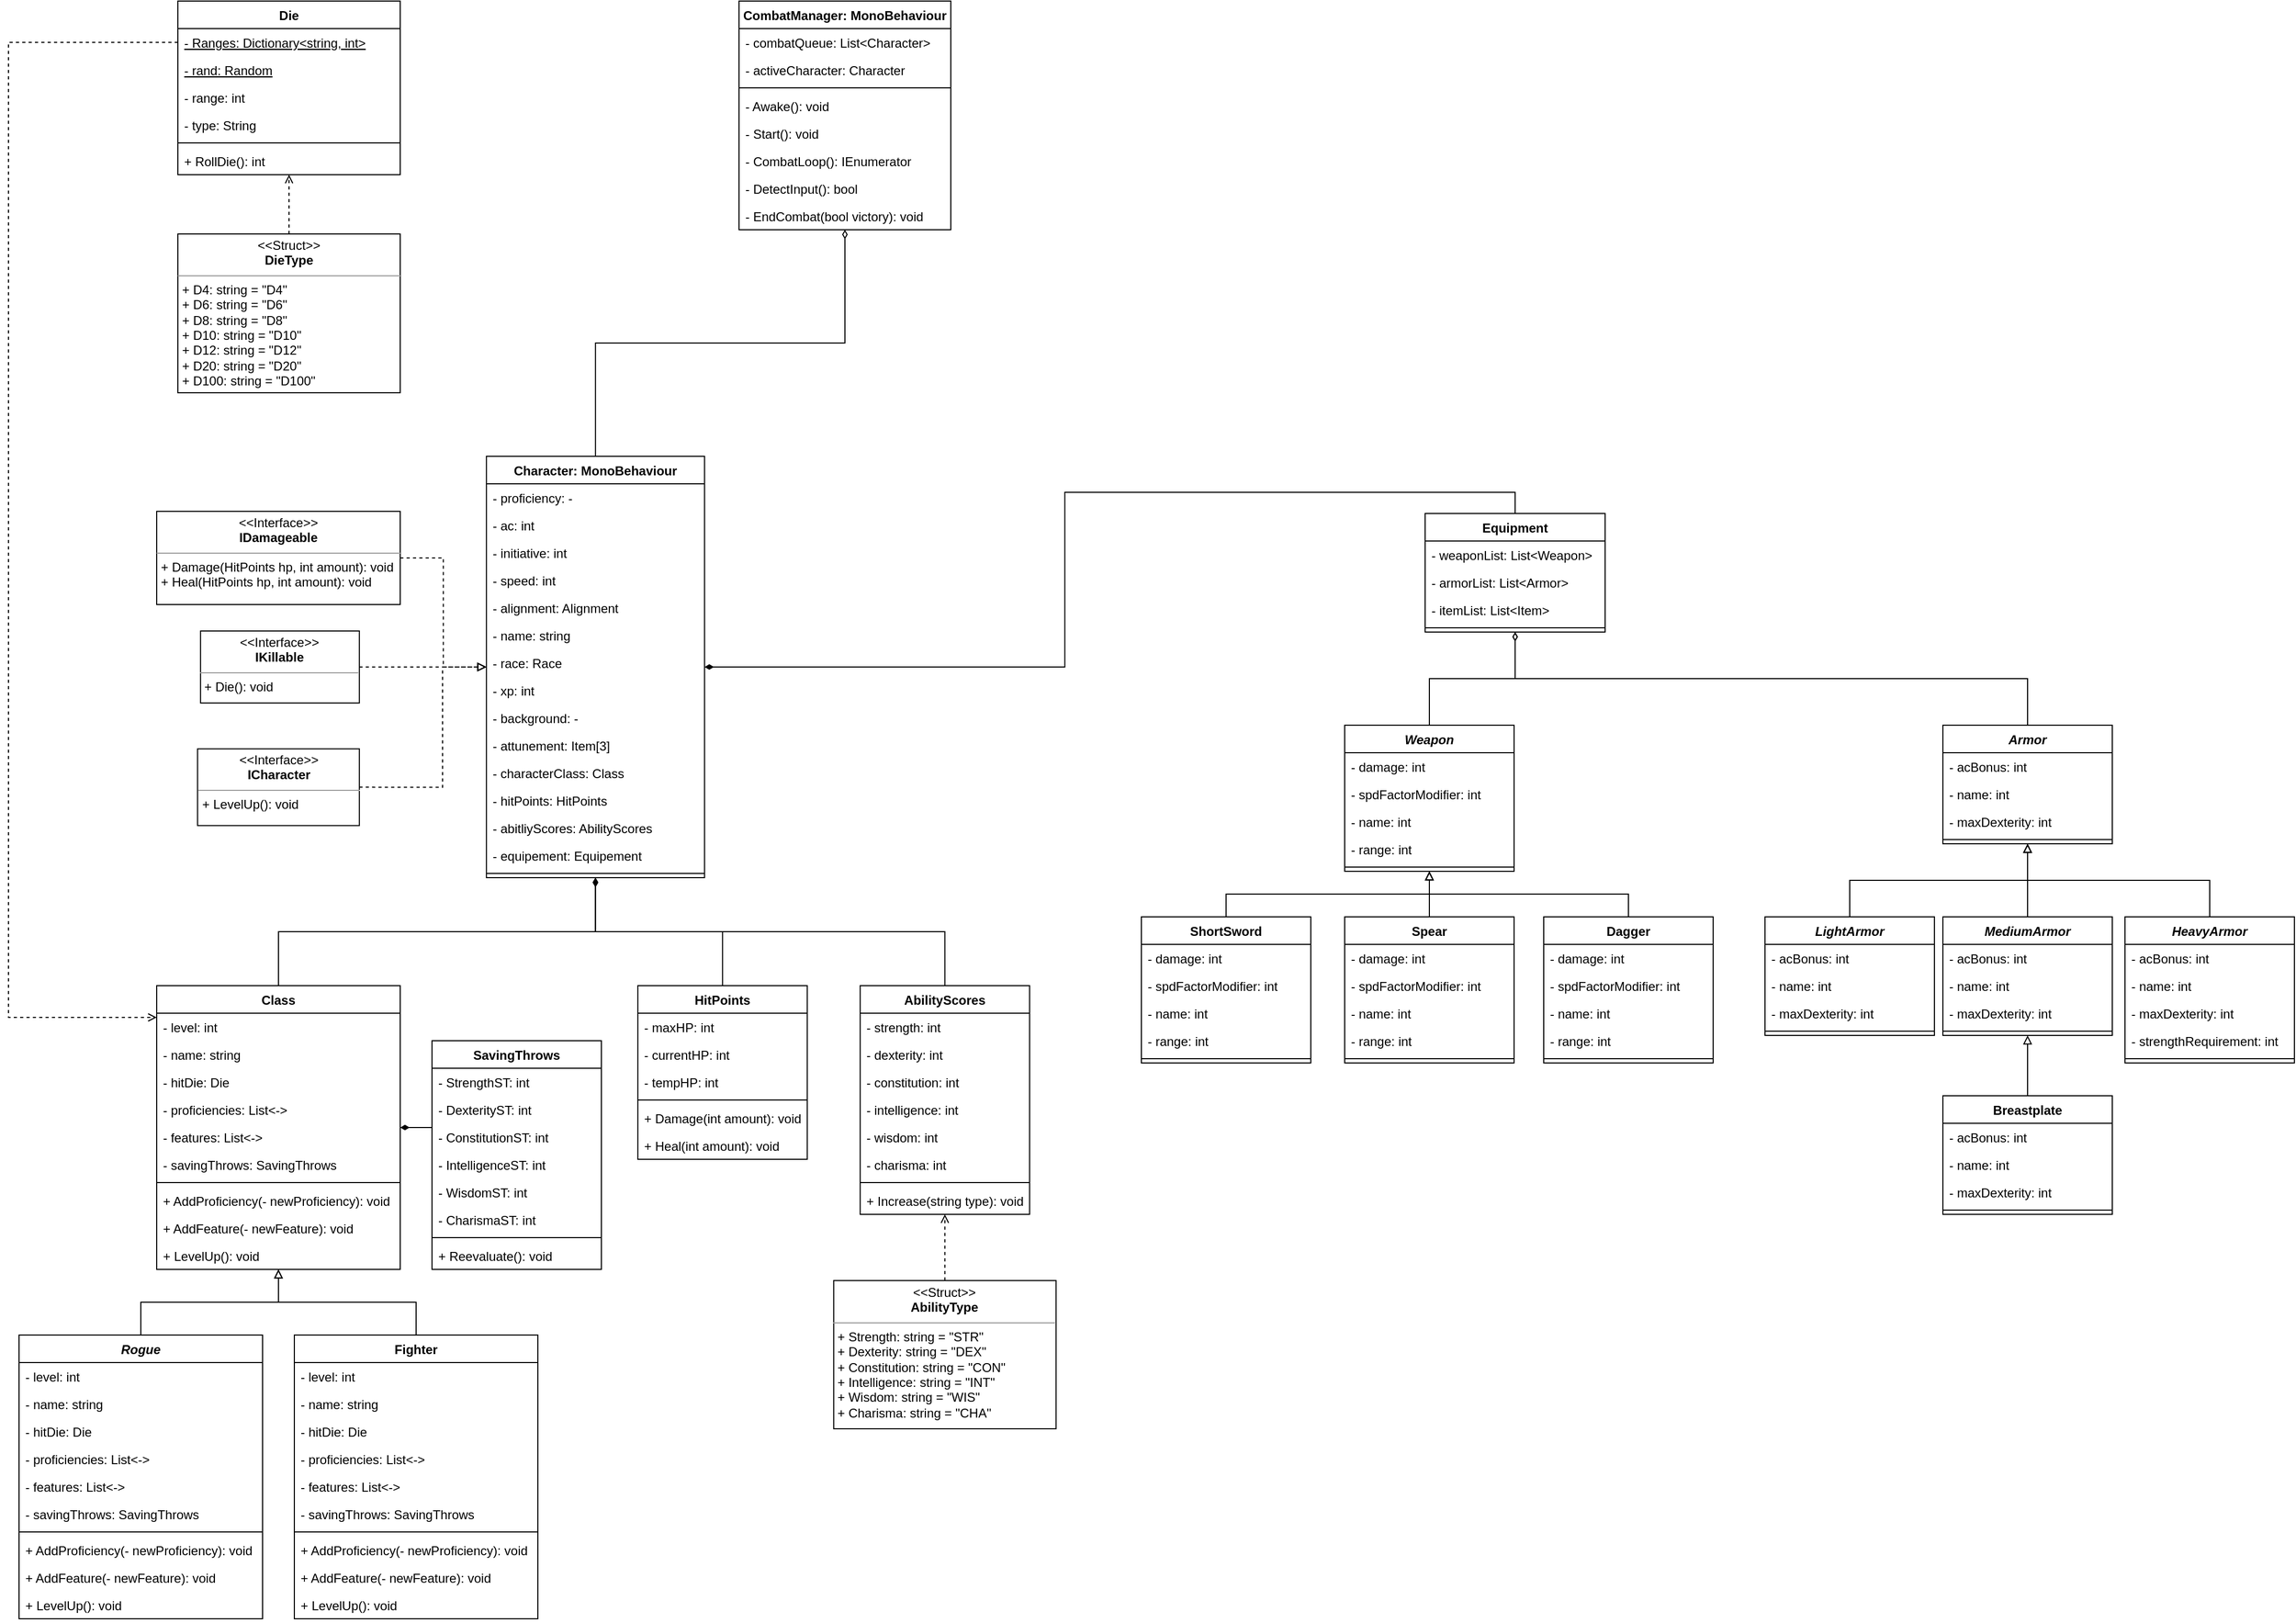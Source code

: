 <mxfile version="12.6.7" type="device"><diagram id="A7P0C1sYaMDQYe4hS7M9" name="Page-1"><mxGraphModel dx="3555" dy="1905" grid="1" gridSize="10" guides="1" tooltips="1" connect="1" arrows="1" fold="1" page="1" pageScale="1" pageWidth="850" pageHeight="1100" math="0" shadow="0"><root><mxCell id="0"/><mxCell id="1" parent="0"/><mxCell id="OT2a2db3EdBTl0qTbr3e-89" style="edgeStyle=orthogonalEdgeStyle;rounded=0;orthogonalLoop=1;jettySize=auto;html=1;exitX=0.5;exitY=0;exitDx=0;exitDy=0;endArrow=diamondThin;endFill=0;" edge="1" parent="1" source="NOctiQ_fEk0RJIgm7O7C-9" target="NOctiQ_fEk0RJIgm7O7C-221"><mxGeometry relative="1" as="geometry"/></mxCell><mxCell id="NOctiQ_fEk0RJIgm7O7C-9" value="Character: MonoBehaviour" style="swimlane;fontStyle=1;align=center;verticalAlign=top;childLayout=stackLayout;horizontal=1;startSize=26;horizontalStack=0;resizeParent=1;resizeParentMax=0;resizeLast=0;collapsible=1;marginBottom=0;" parent="1" vertex="1"><mxGeometry x="541.41" y="830" width="206" height="398" as="geometry"/></mxCell><mxCell id="NOctiQ_fEk0RJIgm7O7C-21" value="- proficiency: -" style="text;strokeColor=none;fillColor=none;align=left;verticalAlign=top;spacingLeft=4;spacingRight=4;overflow=hidden;rotatable=0;points=[[0,0.5],[1,0.5]];portConstraint=eastwest;fontStyle=0" parent="NOctiQ_fEk0RJIgm7O7C-9" vertex="1"><mxGeometry y="26" width="206" height="26" as="geometry"/></mxCell><mxCell id="NOctiQ_fEk0RJIgm7O7C-22" value="- ac: int" style="text;strokeColor=none;fillColor=none;align=left;verticalAlign=top;spacingLeft=4;spacingRight=4;overflow=hidden;rotatable=0;points=[[0,0.5],[1,0.5]];portConstraint=eastwest;fontStyle=0" parent="NOctiQ_fEk0RJIgm7O7C-9" vertex="1"><mxGeometry y="52" width="206" height="26" as="geometry"/></mxCell><mxCell id="NOctiQ_fEk0RJIgm7O7C-23" value="- initiative: int" style="text;strokeColor=none;fillColor=none;align=left;verticalAlign=top;spacingLeft=4;spacingRight=4;overflow=hidden;rotatable=0;points=[[0,0.5],[1,0.5]];portConstraint=eastwest;fontStyle=0" parent="NOctiQ_fEk0RJIgm7O7C-9" vertex="1"><mxGeometry y="78" width="206" height="26" as="geometry"/></mxCell><mxCell id="NOctiQ_fEk0RJIgm7O7C-24" value="- speed: int" style="text;strokeColor=none;fillColor=none;align=left;verticalAlign=top;spacingLeft=4;spacingRight=4;overflow=hidden;rotatable=0;points=[[0,0.5],[1,0.5]];portConstraint=eastwest;fontStyle=0" parent="NOctiQ_fEk0RJIgm7O7C-9" vertex="1"><mxGeometry y="104" width="206" height="26" as="geometry"/></mxCell><mxCell id="NOctiQ_fEk0RJIgm7O7C-26" value="- alignment: Alignment" style="text;strokeColor=none;fillColor=none;align=left;verticalAlign=top;spacingLeft=4;spacingRight=4;overflow=hidden;rotatable=0;points=[[0,0.5],[1,0.5]];portConstraint=eastwest;fontStyle=0" parent="NOctiQ_fEk0RJIgm7O7C-9" vertex="1"><mxGeometry y="130" width="206" height="26" as="geometry"/></mxCell><mxCell id="NOctiQ_fEk0RJIgm7O7C-27" value="- name: string" style="text;strokeColor=none;fillColor=none;align=left;verticalAlign=top;spacingLeft=4;spacingRight=4;overflow=hidden;rotatable=0;points=[[0,0.5],[1,0.5]];portConstraint=eastwest;fontStyle=0" parent="NOctiQ_fEk0RJIgm7O7C-9" vertex="1"><mxGeometry y="156" width="206" height="26" as="geometry"/></mxCell><mxCell id="NOctiQ_fEk0RJIgm7O7C-28" value="- race: Race" style="text;strokeColor=none;fillColor=none;align=left;verticalAlign=top;spacingLeft=4;spacingRight=4;overflow=hidden;rotatable=0;points=[[0,0.5],[1,0.5]];portConstraint=eastwest;fontStyle=0" parent="NOctiQ_fEk0RJIgm7O7C-9" vertex="1"><mxGeometry y="182" width="206" height="26" as="geometry"/></mxCell><mxCell id="NOctiQ_fEk0RJIgm7O7C-29" value="- xp: int" style="text;strokeColor=none;fillColor=none;align=left;verticalAlign=top;spacingLeft=4;spacingRight=4;overflow=hidden;rotatable=0;points=[[0,0.5],[1,0.5]];portConstraint=eastwest;fontStyle=0" parent="NOctiQ_fEk0RJIgm7O7C-9" vertex="1"><mxGeometry y="208" width="206" height="26" as="geometry"/></mxCell><mxCell id="NOctiQ_fEk0RJIgm7O7C-30" value="- background: -" style="text;strokeColor=none;fillColor=none;align=left;verticalAlign=top;spacingLeft=4;spacingRight=4;overflow=hidden;rotatable=0;points=[[0,0.5],[1,0.5]];portConstraint=eastwest;fontStyle=0" parent="NOctiQ_fEk0RJIgm7O7C-9" vertex="1"><mxGeometry y="234" width="206" height="26" as="geometry"/></mxCell><mxCell id="NOctiQ_fEk0RJIgm7O7C-220" value="- attunement: Item[3]" style="text;strokeColor=none;fillColor=none;align=left;verticalAlign=top;spacingLeft=4;spacingRight=4;overflow=hidden;rotatable=0;points=[[0,0.5],[1,0.5]];portConstraint=eastwest;fontStyle=0" parent="NOctiQ_fEk0RJIgm7O7C-9" vertex="1"><mxGeometry y="260" width="206" height="26" as="geometry"/></mxCell><mxCell id="NOctiQ_fEk0RJIgm7O7C-117" value="- characterClass: Class" style="text;strokeColor=none;fillColor=none;align=left;verticalAlign=top;spacingLeft=4;spacingRight=4;overflow=hidden;rotatable=0;points=[[0,0.5],[1,0.5]];portConstraint=eastwest;fontStyle=0" parent="NOctiQ_fEk0RJIgm7O7C-9" vertex="1"><mxGeometry y="286" width="206" height="26" as="geometry"/></mxCell><mxCell id="NOctiQ_fEk0RJIgm7O7C-118" value="- hitPoints: HitPoints" style="text;strokeColor=none;fillColor=none;align=left;verticalAlign=top;spacingLeft=4;spacingRight=4;overflow=hidden;rotatable=0;points=[[0,0.5],[1,0.5]];portConstraint=eastwest;fontStyle=0" parent="NOctiQ_fEk0RJIgm7O7C-9" vertex="1"><mxGeometry y="312" width="206" height="26" as="geometry"/></mxCell><mxCell id="NOctiQ_fEk0RJIgm7O7C-119" value="- abitliyScores: AbilityScores" style="text;strokeColor=none;fillColor=none;align=left;verticalAlign=top;spacingLeft=4;spacingRight=4;overflow=hidden;rotatable=0;points=[[0,0.5],[1,0.5]];portConstraint=eastwest;fontStyle=0" parent="NOctiQ_fEk0RJIgm7O7C-9" vertex="1"><mxGeometry y="338" width="206" height="26" as="geometry"/></mxCell><mxCell id="NOctiQ_fEk0RJIgm7O7C-162" value="- equipement: Equipement" style="text;strokeColor=none;fillColor=none;align=left;verticalAlign=top;spacingLeft=4;spacingRight=4;overflow=hidden;rotatable=0;points=[[0,0.5],[1,0.5]];portConstraint=eastwest;fontStyle=0" parent="NOctiQ_fEk0RJIgm7O7C-9" vertex="1"><mxGeometry y="364" width="206" height="26" as="geometry"/></mxCell><mxCell id="NOctiQ_fEk0RJIgm7O7C-11" value="" style="line;strokeWidth=1;fillColor=none;align=left;verticalAlign=middle;spacingTop=-1;spacingLeft=3;spacingRight=3;rotatable=0;labelPosition=right;points=[];portConstraint=eastwest;fontStyle=0" parent="NOctiQ_fEk0RJIgm7O7C-9" vertex="1"><mxGeometry y="390" width="206" height="8" as="geometry"/></mxCell><mxCell id="OT2a2db3EdBTl0qTbr3e-70" style="edgeStyle=orthogonalEdgeStyle;rounded=0;orthogonalLoop=1;jettySize=auto;html=1;exitX=0.5;exitY=0;exitDx=0;exitDy=0;endArrow=diamondThin;endFill=1;" edge="1" parent="1" source="NOctiQ_fEk0RJIgm7O7C-36" target="NOctiQ_fEk0RJIgm7O7C-9"><mxGeometry relative="1" as="geometry"/></mxCell><mxCell id="NOctiQ_fEk0RJIgm7O7C-36" value="AbilityScores" style="swimlane;fontStyle=1;align=center;verticalAlign=top;childLayout=stackLayout;horizontal=1;startSize=26;horizontalStack=0;resizeParent=1;resizeParentMax=0;resizeLast=0;collapsible=1;marginBottom=0;" parent="1" vertex="1"><mxGeometry x="894.41" y="1330" width="160" height="216" as="geometry"/></mxCell><mxCell id="NOctiQ_fEk0RJIgm7O7C-39" value="- strength: int" style="text;strokeColor=none;fillColor=none;align=left;verticalAlign=top;spacingLeft=4;spacingRight=4;overflow=hidden;rotatable=0;points=[[0,0.5],[1,0.5]];portConstraint=eastwest;fontStyle=0" parent="NOctiQ_fEk0RJIgm7O7C-36" vertex="1"><mxGeometry y="26" width="160" height="26" as="geometry"/></mxCell><mxCell id="NOctiQ_fEk0RJIgm7O7C-40" value="- dexterity: int" style="text;strokeColor=none;fillColor=none;align=left;verticalAlign=top;spacingLeft=4;spacingRight=4;overflow=hidden;rotatable=0;points=[[0,0.5],[1,0.5]];portConstraint=eastwest;fontStyle=0" parent="NOctiQ_fEk0RJIgm7O7C-36" vertex="1"><mxGeometry y="52" width="160" height="26" as="geometry"/></mxCell><mxCell id="NOctiQ_fEk0RJIgm7O7C-41" value="- constitution: int" style="text;strokeColor=none;fillColor=none;align=left;verticalAlign=top;spacingLeft=4;spacingRight=4;overflow=hidden;rotatable=0;points=[[0,0.5],[1,0.5]];portConstraint=eastwest;fontStyle=0" parent="NOctiQ_fEk0RJIgm7O7C-36" vertex="1"><mxGeometry y="78" width="160" height="26" as="geometry"/></mxCell><mxCell id="NOctiQ_fEk0RJIgm7O7C-42" value="- intelligence: int" style="text;strokeColor=none;fillColor=none;align=left;verticalAlign=top;spacingLeft=4;spacingRight=4;overflow=hidden;rotatable=0;points=[[0,0.5],[1,0.5]];portConstraint=eastwest;fontStyle=0" parent="NOctiQ_fEk0RJIgm7O7C-36" vertex="1"><mxGeometry y="104" width="160" height="26" as="geometry"/></mxCell><mxCell id="NOctiQ_fEk0RJIgm7O7C-43" value="- wisdom: int" style="text;strokeColor=none;fillColor=none;align=left;verticalAlign=top;spacingLeft=4;spacingRight=4;overflow=hidden;rotatable=0;points=[[0,0.5],[1,0.5]];portConstraint=eastwest;fontStyle=0" parent="NOctiQ_fEk0RJIgm7O7C-36" vertex="1"><mxGeometry y="130" width="160" height="26" as="geometry"/></mxCell><mxCell id="NOctiQ_fEk0RJIgm7O7C-44" value="- charisma: int" style="text;strokeColor=none;fillColor=none;align=left;verticalAlign=top;spacingLeft=4;spacingRight=4;overflow=hidden;rotatable=0;points=[[0,0.5],[1,0.5]];portConstraint=eastwest;fontStyle=0" parent="NOctiQ_fEk0RJIgm7O7C-36" vertex="1"><mxGeometry y="156" width="160" height="26" as="geometry"/></mxCell><mxCell id="NOctiQ_fEk0RJIgm7O7C-56" value="" style="line;strokeWidth=1;fillColor=none;align=left;verticalAlign=middle;spacingTop=-1;spacingLeft=3;spacingRight=3;rotatable=0;labelPosition=right;points=[];portConstraint=eastwest;fontStyle=0" parent="NOctiQ_fEk0RJIgm7O7C-36" vertex="1"><mxGeometry y="182" width="160" height="8" as="geometry"/></mxCell><mxCell id="NOctiQ_fEk0RJIgm7O7C-57" value="+ Increase(string type): void" style="text;strokeColor=none;fillColor=none;align=left;verticalAlign=top;spacingLeft=4;spacingRight=4;overflow=hidden;rotatable=0;points=[[0,0.5],[1,0.5]];portConstraint=eastwest;fontStyle=0" parent="NOctiQ_fEk0RJIgm7O7C-36" vertex="1"><mxGeometry y="190" width="160" height="26" as="geometry"/></mxCell><mxCell id="OT2a2db3EdBTl0qTbr3e-69" style="edgeStyle=orthogonalEdgeStyle;rounded=0;orthogonalLoop=1;jettySize=auto;html=1;exitX=0.5;exitY=0;exitDx=0;exitDy=0;endArrow=diamondThin;endFill=1;" edge="1" parent="1" source="NOctiQ_fEk0RJIgm7O7C-58" target="NOctiQ_fEk0RJIgm7O7C-9"><mxGeometry relative="1" as="geometry"/></mxCell><mxCell id="NOctiQ_fEk0RJIgm7O7C-58" value="HitPoints" style="swimlane;fontStyle=1;align=center;verticalAlign=top;childLayout=stackLayout;horizontal=1;startSize=26;horizontalStack=0;resizeParent=1;resizeParentMax=0;resizeLast=0;collapsible=1;marginBottom=0;" parent="1" vertex="1"><mxGeometry x="684.41" y="1330" width="160" height="164" as="geometry"/></mxCell><mxCell id="NOctiQ_fEk0RJIgm7O7C-59" value="- maxHP: int" style="text;strokeColor=none;fillColor=none;align=left;verticalAlign=top;spacingLeft=4;spacingRight=4;overflow=hidden;rotatable=0;points=[[0,0.5],[1,0.5]];portConstraint=eastwest;fontStyle=0" parent="NOctiQ_fEk0RJIgm7O7C-58" vertex="1"><mxGeometry y="26" width="160" height="26" as="geometry"/></mxCell><mxCell id="NOctiQ_fEk0RJIgm7O7C-60" value="- currentHP: int" style="text;strokeColor=none;fillColor=none;align=left;verticalAlign=top;spacingLeft=4;spacingRight=4;overflow=hidden;rotatable=0;points=[[0,0.5],[1,0.5]];portConstraint=eastwest;fontStyle=0" parent="NOctiQ_fEk0RJIgm7O7C-58" vertex="1"><mxGeometry y="52" width="160" height="26" as="geometry"/></mxCell><mxCell id="NOctiQ_fEk0RJIgm7O7C-74" value="- tempHP: int" style="text;strokeColor=none;fillColor=none;align=left;verticalAlign=top;spacingLeft=4;spacingRight=4;overflow=hidden;rotatable=0;points=[[0,0.5],[1,0.5]];portConstraint=eastwest;fontStyle=0" parent="NOctiQ_fEk0RJIgm7O7C-58" vertex="1"><mxGeometry y="78" width="160" height="26" as="geometry"/></mxCell><mxCell id="NOctiQ_fEk0RJIgm7O7C-72" value="" style="line;strokeWidth=1;fillColor=none;align=left;verticalAlign=middle;spacingTop=-1;spacingLeft=3;spacingRight=3;rotatable=0;labelPosition=right;points=[];portConstraint=eastwest;fontStyle=0" parent="NOctiQ_fEk0RJIgm7O7C-58" vertex="1"><mxGeometry y="104" width="160" height="8" as="geometry"/></mxCell><mxCell id="NOctiQ_fEk0RJIgm7O7C-73" value="+ Damage(int amount): void" style="text;strokeColor=none;fillColor=none;align=left;verticalAlign=top;spacingLeft=4;spacingRight=4;overflow=hidden;rotatable=0;points=[[0,0.5],[1,0.5]];portConstraint=eastwest;fontStyle=0" parent="NOctiQ_fEk0RJIgm7O7C-58" vertex="1"><mxGeometry y="112" width="160" height="26" as="geometry"/></mxCell><mxCell id="OT2a2db3EdBTl0qTbr3e-29" value="+ Heal(int amount): void" style="text;strokeColor=none;fillColor=none;align=left;verticalAlign=top;spacingLeft=4;spacingRight=4;overflow=hidden;rotatable=0;points=[[0,0.5],[1,0.5]];portConstraint=eastwest;fontStyle=0" vertex="1" parent="NOctiQ_fEk0RJIgm7O7C-58"><mxGeometry y="138" width="160" height="26" as="geometry"/></mxCell><mxCell id="NOctiQ_fEk0RJIgm7O7C-75" value="SavingThrows" style="swimlane;fontStyle=1;align=center;verticalAlign=top;childLayout=stackLayout;horizontal=1;startSize=26;horizontalStack=0;resizeParent=1;resizeParentMax=0;resizeLast=0;collapsible=1;marginBottom=0;" parent="1" vertex="1"><mxGeometry x="490.0" y="1382" width="160" height="216" as="geometry"/></mxCell><mxCell id="NOctiQ_fEk0RJIgm7O7C-76" value="- StrengthST: int" style="text;strokeColor=none;fillColor=none;align=left;verticalAlign=top;spacingLeft=4;spacingRight=4;overflow=hidden;rotatable=0;points=[[0,0.5],[1,0.5]];portConstraint=eastwest;fontStyle=0" parent="NOctiQ_fEk0RJIgm7O7C-75" vertex="1"><mxGeometry y="26" width="160" height="26" as="geometry"/></mxCell><mxCell id="NOctiQ_fEk0RJIgm7O7C-77" value="- DexterityST: int" style="text;strokeColor=none;fillColor=none;align=left;verticalAlign=top;spacingLeft=4;spacingRight=4;overflow=hidden;rotatable=0;points=[[0,0.5],[1,0.5]];portConstraint=eastwest;fontStyle=0" parent="NOctiQ_fEk0RJIgm7O7C-75" vertex="1"><mxGeometry y="52" width="160" height="26" as="geometry"/></mxCell><mxCell id="NOctiQ_fEk0RJIgm7O7C-78" value="- ConstitutionST: int" style="text;strokeColor=none;fillColor=none;align=left;verticalAlign=top;spacingLeft=4;spacingRight=4;overflow=hidden;rotatable=0;points=[[0,0.5],[1,0.5]];portConstraint=eastwest;fontStyle=0" parent="NOctiQ_fEk0RJIgm7O7C-75" vertex="1"><mxGeometry y="78" width="160" height="26" as="geometry"/></mxCell><mxCell id="NOctiQ_fEk0RJIgm7O7C-79" value="- IntelligenceST: int" style="text;strokeColor=none;fillColor=none;align=left;verticalAlign=top;spacingLeft=4;spacingRight=4;overflow=hidden;rotatable=0;points=[[0,0.5],[1,0.5]];portConstraint=eastwest;fontStyle=0" parent="NOctiQ_fEk0RJIgm7O7C-75" vertex="1"><mxGeometry y="104" width="160" height="26" as="geometry"/></mxCell><mxCell id="NOctiQ_fEk0RJIgm7O7C-80" value="- WisdomST: int" style="text;strokeColor=none;fillColor=none;align=left;verticalAlign=top;spacingLeft=4;spacingRight=4;overflow=hidden;rotatable=0;points=[[0,0.5],[1,0.5]];portConstraint=eastwest;fontStyle=0" parent="NOctiQ_fEk0RJIgm7O7C-75" vertex="1"><mxGeometry y="130" width="160" height="26" as="geometry"/></mxCell><mxCell id="NOctiQ_fEk0RJIgm7O7C-81" value="- CharismaST: int" style="text;strokeColor=none;fillColor=none;align=left;verticalAlign=top;spacingLeft=4;spacingRight=4;overflow=hidden;rotatable=0;points=[[0,0.5],[1,0.5]];portConstraint=eastwest;fontStyle=0" parent="NOctiQ_fEk0RJIgm7O7C-75" vertex="1"><mxGeometry y="156" width="160" height="26" as="geometry"/></mxCell><mxCell id="NOctiQ_fEk0RJIgm7O7C-82" value="" style="line;strokeWidth=1;fillColor=none;align=left;verticalAlign=middle;spacingTop=-1;spacingLeft=3;spacingRight=3;rotatable=0;labelPosition=right;points=[];portConstraint=eastwest;fontStyle=0" parent="NOctiQ_fEk0RJIgm7O7C-75" vertex="1"><mxGeometry y="182" width="160" height="8" as="geometry"/></mxCell><mxCell id="NOctiQ_fEk0RJIgm7O7C-83" value="+ Reevaluate(): void" style="text;strokeColor=none;fillColor=none;align=left;verticalAlign=top;spacingLeft=4;spacingRight=4;overflow=hidden;rotatable=0;points=[[0,0.5],[1,0.5]];portConstraint=eastwest;fontStyle=0" parent="NOctiQ_fEk0RJIgm7O7C-75" vertex="1"><mxGeometry y="190" width="160" height="26" as="geometry"/></mxCell><mxCell id="OT2a2db3EdBTl0qTbr3e-68" style="edgeStyle=orthogonalEdgeStyle;rounded=0;orthogonalLoop=1;jettySize=auto;html=1;exitX=0.5;exitY=0;exitDx=0;exitDy=0;endArrow=diamondThin;endFill=1;" edge="1" parent="1" source="NOctiQ_fEk0RJIgm7O7C-84" target="NOctiQ_fEk0RJIgm7O7C-9"><mxGeometry relative="1" as="geometry"/></mxCell><mxCell id="NOctiQ_fEk0RJIgm7O7C-84" value="Class" style="swimlane;fontStyle=1;align=center;verticalAlign=top;childLayout=stackLayout;horizontal=1;startSize=26;horizontalStack=0;resizeParent=1;resizeParentMax=0;resizeLast=0;collapsible=1;marginBottom=0;" parent="1" vertex="1"><mxGeometry x="230" y="1330" width="230" height="268" as="geometry"/></mxCell><mxCell id="NOctiQ_fEk0RJIgm7O7C-85" value="- level: int" style="text;strokeColor=none;fillColor=none;align=left;verticalAlign=top;spacingLeft=4;spacingRight=4;overflow=hidden;rotatable=0;points=[[0,0.5],[1,0.5]];portConstraint=eastwest;fontStyle=0" parent="NOctiQ_fEk0RJIgm7O7C-84" vertex="1"><mxGeometry y="26" width="230" height="26" as="geometry"/></mxCell><mxCell id="NOctiQ_fEk0RJIgm7O7C-98" value="- name: string" style="text;strokeColor=none;fillColor=none;align=left;verticalAlign=top;spacingLeft=4;spacingRight=4;overflow=hidden;rotatable=0;points=[[0,0.5],[1,0.5]];portConstraint=eastwest;fontStyle=0" parent="NOctiQ_fEk0RJIgm7O7C-84" vertex="1"><mxGeometry y="52" width="230" height="26" as="geometry"/></mxCell><mxCell id="NOctiQ_fEk0RJIgm7O7C-100" value="- hitDie: Die" style="text;strokeColor=none;fillColor=none;align=left;verticalAlign=top;spacingLeft=4;spacingRight=4;overflow=hidden;rotatable=0;points=[[0,0.5],[1,0.5]];portConstraint=eastwest;fontStyle=0" parent="NOctiQ_fEk0RJIgm7O7C-84" vertex="1"><mxGeometry y="78" width="230" height="26" as="geometry"/></mxCell><mxCell id="NOctiQ_fEk0RJIgm7O7C-115" value="- proficiencies: List&lt;-&gt;" style="text;strokeColor=none;fillColor=none;align=left;verticalAlign=top;spacingLeft=4;spacingRight=4;overflow=hidden;rotatable=0;points=[[0,0.5],[1,0.5]];portConstraint=eastwest;fontStyle=0" parent="NOctiQ_fEk0RJIgm7O7C-84" vertex="1"><mxGeometry y="104" width="230" height="26" as="geometry"/></mxCell><mxCell id="NOctiQ_fEk0RJIgm7O7C-116" value="- features: List&lt;-&gt;" style="text;strokeColor=none;fillColor=none;align=left;verticalAlign=top;spacingLeft=4;spacingRight=4;overflow=hidden;rotatable=0;points=[[0,0.5],[1,0.5]];portConstraint=eastwest;fontStyle=0" parent="NOctiQ_fEk0RJIgm7O7C-84" vertex="1"><mxGeometry y="130" width="230" height="26" as="geometry"/></mxCell><mxCell id="OT2a2db3EdBTl0qTbr3e-31" value="- savingThrows: SavingThrows" style="text;strokeColor=none;fillColor=none;align=left;verticalAlign=top;spacingLeft=4;spacingRight=4;overflow=hidden;rotatable=0;points=[[0,0.5],[1,0.5]];portConstraint=eastwest;fontStyle=0" vertex="1" parent="NOctiQ_fEk0RJIgm7O7C-84"><mxGeometry y="156" width="230" height="26" as="geometry"/></mxCell><mxCell id="NOctiQ_fEk0RJIgm7O7C-96" value="" style="line;strokeWidth=1;fillColor=none;align=left;verticalAlign=middle;spacingTop=-1;spacingLeft=3;spacingRight=3;rotatable=0;labelPosition=right;points=[];portConstraint=eastwest;fontStyle=0" parent="NOctiQ_fEk0RJIgm7O7C-84" vertex="1"><mxGeometry y="182" width="230" height="8" as="geometry"/></mxCell><mxCell id="OT2a2db3EdBTl0qTbr3e-25" value="+ AddProficiency(- newProficiency): void" style="text;strokeColor=none;fillColor=none;align=left;verticalAlign=top;spacingLeft=4;spacingRight=4;overflow=hidden;rotatable=0;points=[[0,0.5],[1,0.5]];portConstraint=eastwest;fontStyle=0" vertex="1" parent="NOctiQ_fEk0RJIgm7O7C-84"><mxGeometry y="190" width="230" height="26" as="geometry"/></mxCell><mxCell id="OT2a2db3EdBTl0qTbr3e-26" value="+ AddFeature(- newFeature): void" style="text;strokeColor=none;fillColor=none;align=left;verticalAlign=top;spacingLeft=4;spacingRight=4;overflow=hidden;rotatable=0;points=[[0,0.5],[1,0.5]];portConstraint=eastwest;fontStyle=0" vertex="1" parent="NOctiQ_fEk0RJIgm7O7C-84"><mxGeometry y="216" width="230" height="26" as="geometry"/></mxCell><mxCell id="OT2a2db3EdBTl0qTbr3e-27" value="+ LevelUp(): void" style="text;strokeColor=none;fillColor=none;align=left;verticalAlign=top;spacingLeft=4;spacingRight=4;overflow=hidden;rotatable=0;points=[[0,0.5],[1,0.5]];portConstraint=eastwest;fontStyle=0" vertex="1" parent="NOctiQ_fEk0RJIgm7O7C-84"><mxGeometry y="242" width="230" height="26" as="geometry"/></mxCell><mxCell id="NOctiQ_fEk0RJIgm7O7C-101" value="Die" style="swimlane;fontStyle=1;align=center;verticalAlign=top;childLayout=stackLayout;horizontal=1;startSize=26;horizontalStack=0;resizeParent=1;resizeParentMax=0;resizeLast=0;collapsible=1;marginBottom=0;" parent="1" vertex="1"><mxGeometry x="250" y="400" width="210" height="164" as="geometry"/></mxCell><mxCell id="NOctiQ_fEk0RJIgm7O7C-102" value="- Ranges: Dictionary&lt;string, int&gt;" style="text;strokeColor=none;fillColor=none;align=left;verticalAlign=top;spacingLeft=4;spacingRight=4;overflow=hidden;rotatable=0;points=[[0,0.5],[1,0.5]];portConstraint=eastwest;fontStyle=4" parent="NOctiQ_fEk0RJIgm7O7C-101" vertex="1"><mxGeometry y="26" width="210" height="26" as="geometry"/></mxCell><mxCell id="OT2a2db3EdBTl0qTbr3e-2" value="- rand: Random" style="text;strokeColor=none;fillColor=none;align=left;verticalAlign=top;spacingLeft=4;spacingRight=4;overflow=hidden;rotatable=0;points=[[0,0.5],[1,0.5]];portConstraint=eastwest;fontStyle=4" vertex="1" parent="NOctiQ_fEk0RJIgm7O7C-101"><mxGeometry y="52" width="210" height="26" as="geometry"/></mxCell><mxCell id="OT2a2db3EdBTl0qTbr3e-1" value="- range: int" style="text;strokeColor=none;fillColor=none;align=left;verticalAlign=top;spacingLeft=4;spacingRight=4;overflow=hidden;rotatable=0;points=[[0,0.5],[1,0.5]];portConstraint=eastwest;fontStyle=0" vertex="1" parent="NOctiQ_fEk0RJIgm7O7C-101"><mxGeometry y="78" width="210" height="26" as="geometry"/></mxCell><mxCell id="NOctiQ_fEk0RJIgm7O7C-108" value="- type: String" style="text;strokeColor=none;fillColor=none;align=left;verticalAlign=top;spacingLeft=4;spacingRight=4;overflow=hidden;rotatable=0;points=[[0,0.5],[1,0.5]];portConstraint=eastwest;fontStyle=0" parent="NOctiQ_fEk0RJIgm7O7C-101" vertex="1"><mxGeometry y="104" width="210" height="26" as="geometry"/></mxCell><mxCell id="NOctiQ_fEk0RJIgm7O7C-106" value="" style="line;strokeWidth=1;fillColor=none;align=left;verticalAlign=middle;spacingTop=-1;spacingLeft=3;spacingRight=3;rotatable=0;labelPosition=right;points=[];portConstraint=eastwest;fontStyle=0" parent="NOctiQ_fEk0RJIgm7O7C-101" vertex="1"><mxGeometry y="130" width="210" height="8" as="geometry"/></mxCell><mxCell id="NOctiQ_fEk0RJIgm7O7C-107" value="+ RollDie(): int" style="text;strokeColor=none;fillColor=none;align=left;verticalAlign=top;spacingLeft=4;spacingRight=4;overflow=hidden;rotatable=0;points=[[0,0.5],[1,0.5]];portConstraint=eastwest;fontStyle=0" parent="NOctiQ_fEk0RJIgm7O7C-101" vertex="1"><mxGeometry y="138" width="210" height="26" as="geometry"/></mxCell><mxCell id="OT2a2db3EdBTl0qTbr3e-92" style="edgeStyle=orthogonalEdgeStyle;rounded=0;orthogonalLoop=1;jettySize=auto;html=1;exitX=0.5;exitY=0;exitDx=0;exitDy=0;startArrow=none;startFill=0;endArrow=diamondThin;endFill=0;" edge="1" parent="1" source="NOctiQ_fEk0RJIgm7O7C-129" target="NOctiQ_fEk0RJIgm7O7C-149"><mxGeometry relative="1" as="geometry"/></mxCell><mxCell id="NOctiQ_fEk0RJIgm7O7C-129" value="Weapon" style="swimlane;fontStyle=3;align=center;verticalAlign=top;childLayout=stackLayout;horizontal=1;startSize=26;horizontalStack=0;resizeParent=1;resizeParentMax=0;resizeLast=0;collapsible=1;marginBottom=0;" parent="1" vertex="1"><mxGeometry x="1352" y="1084" width="160" height="138" as="geometry"/></mxCell><mxCell id="NOctiQ_fEk0RJIgm7O7C-130" value="- damage: int" style="text;strokeColor=none;fillColor=none;align=left;verticalAlign=top;spacingLeft=4;spacingRight=4;overflow=hidden;rotatable=0;points=[[0,0.5],[1,0.5]];portConstraint=eastwest;fontStyle=0" parent="NOctiQ_fEk0RJIgm7O7C-129" vertex="1"><mxGeometry y="26" width="160" height="26" as="geometry"/></mxCell><mxCell id="NOctiQ_fEk0RJIgm7O7C-131" value="- spdFactorModifier: int" style="text;strokeColor=none;fillColor=none;align=left;verticalAlign=top;spacingLeft=4;spacingRight=4;overflow=hidden;rotatable=0;points=[[0,0.5],[1,0.5]];portConstraint=eastwest;fontStyle=0" parent="NOctiQ_fEk0RJIgm7O7C-129" vertex="1"><mxGeometry y="52" width="160" height="26" as="geometry"/></mxCell><mxCell id="NOctiQ_fEk0RJIgm7O7C-132" value="- name: int" style="text;strokeColor=none;fillColor=none;align=left;verticalAlign=top;spacingLeft=4;spacingRight=4;overflow=hidden;rotatable=0;points=[[0,0.5],[1,0.5]];portConstraint=eastwest;fontStyle=0" parent="NOctiQ_fEk0RJIgm7O7C-129" vertex="1"><mxGeometry y="78" width="160" height="26" as="geometry"/></mxCell><mxCell id="NOctiQ_fEk0RJIgm7O7C-140" value="- range: int" style="text;strokeColor=none;fillColor=none;align=left;verticalAlign=top;spacingLeft=4;spacingRight=4;overflow=hidden;rotatable=0;points=[[0,0.5],[1,0.5]];portConstraint=eastwest;fontStyle=0" parent="NOctiQ_fEk0RJIgm7O7C-129" vertex="1"><mxGeometry y="104" width="160" height="26" as="geometry"/></mxCell><mxCell id="NOctiQ_fEk0RJIgm7O7C-136" value="" style="line;strokeWidth=1;fillColor=none;align=left;verticalAlign=middle;spacingTop=-1;spacingLeft=3;spacingRight=3;rotatable=0;labelPosition=right;points=[];portConstraint=eastwest;fontStyle=0" parent="NOctiQ_fEk0RJIgm7O7C-129" vertex="1"><mxGeometry y="130" width="160" height="8" as="geometry"/></mxCell><mxCell id="OT2a2db3EdBTl0qTbr3e-90" style="edgeStyle=orthogonalEdgeStyle;rounded=0;orthogonalLoop=1;jettySize=auto;html=1;exitX=0.5;exitY=0;exitDx=0;exitDy=0;startArrow=none;startFill=0;endArrow=diamondThin;endFill=0;" edge="1" parent="1" source="NOctiQ_fEk0RJIgm7O7C-141" target="NOctiQ_fEk0RJIgm7O7C-149"><mxGeometry relative="1" as="geometry"/></mxCell><mxCell id="NOctiQ_fEk0RJIgm7O7C-141" value="Armor" style="swimlane;fontStyle=3;align=center;verticalAlign=top;childLayout=stackLayout;horizontal=1;startSize=26;horizontalStack=0;resizeParent=1;resizeParentMax=0;resizeLast=0;collapsible=1;marginBottom=0;" parent="1" vertex="1"><mxGeometry x="1917" y="1084" width="160" height="112" as="geometry"/></mxCell><mxCell id="NOctiQ_fEk0RJIgm7O7C-142" value="- acBonus: int" style="text;strokeColor=none;fillColor=none;align=left;verticalAlign=top;spacingLeft=4;spacingRight=4;overflow=hidden;rotatable=0;points=[[0,0.5],[1,0.5]];portConstraint=eastwest;fontStyle=0" parent="NOctiQ_fEk0RJIgm7O7C-141" vertex="1"><mxGeometry y="26" width="160" height="26" as="geometry"/></mxCell><mxCell id="NOctiQ_fEk0RJIgm7O7C-144" value="- name: int" style="text;strokeColor=none;fillColor=none;align=left;verticalAlign=top;spacingLeft=4;spacingRight=4;overflow=hidden;rotatable=0;points=[[0,0.5],[1,0.5]];portConstraint=eastwest;fontStyle=0" parent="NOctiQ_fEk0RJIgm7O7C-141" vertex="1"><mxGeometry y="52" width="160" height="26" as="geometry"/></mxCell><mxCell id="NOctiQ_fEk0RJIgm7O7C-210" value="- maxDexterity: int" style="text;strokeColor=none;fillColor=none;align=left;verticalAlign=top;spacingLeft=4;spacingRight=4;overflow=hidden;rotatable=0;points=[[0,0.5],[1,0.5]];portConstraint=eastwest;fontStyle=0" parent="NOctiQ_fEk0RJIgm7O7C-141" vertex="1"><mxGeometry y="78" width="160" height="26" as="geometry"/></mxCell><mxCell id="NOctiQ_fEk0RJIgm7O7C-147" value="" style="line;strokeWidth=1;fillColor=none;align=left;verticalAlign=middle;spacingTop=-1;spacingLeft=3;spacingRight=3;rotatable=0;labelPosition=right;points=[];portConstraint=eastwest;fontStyle=0" parent="NOctiQ_fEk0RJIgm7O7C-141" vertex="1"><mxGeometry y="104" width="160" height="8" as="geometry"/></mxCell><mxCell id="OT2a2db3EdBTl0qTbr3e-154" style="edgeStyle=orthogonalEdgeStyle;rounded=0;orthogonalLoop=1;jettySize=auto;html=1;exitX=0.5;exitY=0;exitDx=0;exitDy=0;startArrow=none;startFill=0;endArrow=diamondThin;endFill=1;" edge="1" parent="1" source="NOctiQ_fEk0RJIgm7O7C-149" target="NOctiQ_fEk0RJIgm7O7C-9"><mxGeometry relative="1" as="geometry"/></mxCell><mxCell id="NOctiQ_fEk0RJIgm7O7C-149" value="Equipment" style="swimlane;fontStyle=1;align=center;verticalAlign=top;childLayout=stackLayout;horizontal=1;startSize=26;horizontalStack=0;resizeParent=1;resizeParentMax=0;resizeLast=0;collapsible=1;marginBottom=0;" parent="1" vertex="1"><mxGeometry x="1428" y="884" width="170" height="112" as="geometry"/></mxCell><mxCell id="NOctiQ_fEk0RJIgm7O7C-150" value="- weaponList: List&lt;Weapon&gt;" style="text;strokeColor=none;fillColor=none;align=left;verticalAlign=top;spacingLeft=4;spacingRight=4;overflow=hidden;rotatable=0;points=[[0,0.5],[1,0.5]];portConstraint=eastwest;fontStyle=0" parent="NOctiQ_fEk0RJIgm7O7C-149" vertex="1"><mxGeometry y="26" width="170" height="26" as="geometry"/></mxCell><mxCell id="NOctiQ_fEk0RJIgm7O7C-151" value="- armorList: List&lt;Armor&gt;" style="text;strokeColor=none;fillColor=none;align=left;verticalAlign=top;spacingLeft=4;spacingRight=4;overflow=hidden;rotatable=0;points=[[0,0.5],[1,0.5]];portConstraint=eastwest;fontStyle=0" parent="NOctiQ_fEk0RJIgm7O7C-149" vertex="1"><mxGeometry y="52" width="170" height="26" as="geometry"/></mxCell><mxCell id="NOctiQ_fEk0RJIgm7O7C-154" value="- itemList: List&lt;Item&gt;" style="text;strokeColor=none;fillColor=none;align=left;verticalAlign=top;spacingLeft=4;spacingRight=4;overflow=hidden;rotatable=0;points=[[0,0.5],[1,0.5]];portConstraint=eastwest;fontStyle=0" parent="NOctiQ_fEk0RJIgm7O7C-149" vertex="1"><mxGeometry y="78" width="170" height="26" as="geometry"/></mxCell><mxCell id="NOctiQ_fEk0RJIgm7O7C-152" value="" style="line;strokeWidth=1;fillColor=none;align=left;verticalAlign=middle;spacingTop=-1;spacingLeft=3;spacingRight=3;rotatable=0;labelPosition=right;points=[];portConstraint=eastwest;fontStyle=0" parent="NOctiQ_fEk0RJIgm7O7C-149" vertex="1"><mxGeometry y="104" width="170" height="8" as="geometry"/></mxCell><mxCell id="NOctiQ_fEk0RJIgm7O7C-221" value="CombatManager: MonoBehaviour" style="swimlane;fontStyle=1;align=center;verticalAlign=top;childLayout=stackLayout;horizontal=1;startSize=26;horizontalStack=0;resizeParent=1;resizeParentMax=0;resizeLast=0;collapsible=1;marginBottom=0;" parent="1" vertex="1"><mxGeometry x="780" y="400" width="200" height="216" as="geometry"/></mxCell><mxCell id="NOctiQ_fEk0RJIgm7O7C-222" value="- combatQueue: List&lt;Character&gt;" style="text;strokeColor=none;fillColor=none;align=left;verticalAlign=top;spacingLeft=4;spacingRight=4;overflow=hidden;rotatable=0;points=[[0,0.5],[1,0.5]];portConstraint=eastwest;fontStyle=0" parent="NOctiQ_fEk0RJIgm7O7C-221" vertex="1"><mxGeometry y="26" width="200" height="26" as="geometry"/></mxCell><mxCell id="OT2a2db3EdBTl0qTbr3e-82" value="- activeCharacter: Character" style="text;strokeColor=none;fillColor=none;align=left;verticalAlign=top;spacingLeft=4;spacingRight=4;overflow=hidden;rotatable=0;points=[[0,0.5],[1,0.5]];portConstraint=eastwest;fontStyle=0" vertex="1" parent="NOctiQ_fEk0RJIgm7O7C-221"><mxGeometry y="52" width="200" height="26" as="geometry"/></mxCell><mxCell id="NOctiQ_fEk0RJIgm7O7C-224" value="" style="line;strokeWidth=1;fillColor=none;align=left;verticalAlign=middle;spacingTop=-1;spacingLeft=3;spacingRight=3;rotatable=0;labelPosition=right;points=[];portConstraint=eastwest;fontStyle=0" parent="NOctiQ_fEk0RJIgm7O7C-221" vertex="1"><mxGeometry y="78" width="200" height="8" as="geometry"/></mxCell><mxCell id="OT2a2db3EdBTl0qTbr3e-83" value="- Awake(): void" style="text;strokeColor=none;fillColor=none;align=left;verticalAlign=top;spacingLeft=4;spacingRight=4;overflow=hidden;rotatable=0;points=[[0,0.5],[1,0.5]];portConstraint=eastwest;fontStyle=0" vertex="1" parent="NOctiQ_fEk0RJIgm7O7C-221"><mxGeometry y="86" width="200" height="26" as="geometry"/></mxCell><mxCell id="OT2a2db3EdBTl0qTbr3e-84" value="- Start(): void" style="text;strokeColor=none;fillColor=none;align=left;verticalAlign=top;spacingLeft=4;spacingRight=4;overflow=hidden;rotatable=0;points=[[0,0.5],[1,0.5]];portConstraint=eastwest;fontStyle=0" vertex="1" parent="NOctiQ_fEk0RJIgm7O7C-221"><mxGeometry y="112" width="200" height="26" as="geometry"/></mxCell><mxCell id="OT2a2db3EdBTl0qTbr3e-85" value="- CombatLoop(): IEnumerator" style="text;strokeColor=none;fillColor=none;align=left;verticalAlign=top;spacingLeft=4;spacingRight=4;overflow=hidden;rotatable=0;points=[[0,0.5],[1,0.5]];portConstraint=eastwest;fontStyle=0" vertex="1" parent="NOctiQ_fEk0RJIgm7O7C-221"><mxGeometry y="138" width="200" height="26" as="geometry"/></mxCell><mxCell id="OT2a2db3EdBTl0qTbr3e-86" value="- DetectInput(): bool" style="text;strokeColor=none;fillColor=none;align=left;verticalAlign=top;spacingLeft=4;spacingRight=4;overflow=hidden;rotatable=0;points=[[0,0.5],[1,0.5]];portConstraint=eastwest;fontStyle=0" vertex="1" parent="NOctiQ_fEk0RJIgm7O7C-221"><mxGeometry y="164" width="200" height="26" as="geometry"/></mxCell><mxCell id="OT2a2db3EdBTl0qTbr3e-87" value="- EndCombat(bool victory): void" style="text;strokeColor=none;fillColor=none;align=left;verticalAlign=top;spacingLeft=4;spacingRight=4;overflow=hidden;rotatable=0;points=[[0,0.5],[1,0.5]];portConstraint=eastwest;fontStyle=0" vertex="1" parent="NOctiQ_fEk0RJIgm7O7C-221"><mxGeometry y="190" width="200" height="26" as="geometry"/></mxCell><mxCell id="OT2a2db3EdBTl0qTbr3e-6" style="edgeStyle=orthogonalEdgeStyle;rounded=0;orthogonalLoop=1;jettySize=auto;html=1;exitX=0.5;exitY=0;exitDx=0;exitDy=0;fontStyle=0;dashed=1;endArrow=open;endFill=0;" edge="1" parent="1" source="OT2a2db3EdBTl0qTbr3e-4" target="NOctiQ_fEk0RJIgm7O7C-101"><mxGeometry relative="1" as="geometry"/></mxCell><mxCell id="OT2a2db3EdBTl0qTbr3e-4" value="&lt;p style=&quot;margin: 0px ; margin-top: 4px ; text-align: center&quot;&gt;&amp;lt;&amp;lt;Struct&amp;gt;&amp;gt;&lt;br&gt;&lt;b&gt;DieType&lt;/b&gt;&lt;/p&gt;&lt;hr size=&quot;1&quot;&gt;&lt;p style=&quot;margin: 0px ; margin-left: 4px&quot;&gt;+ D4: string = &quot;D4&quot;&lt;br&gt;+ D6: string = &quot;D6&quot;&lt;br&gt;&lt;/p&gt;&lt;p style=&quot;margin: 0px ; margin-left: 4px&quot;&gt;+ D8: string = &quot;D8&quot;&lt;/p&gt;&lt;p style=&quot;margin: 0px ; margin-left: 4px&quot;&gt;+ D10: string = &quot;D10&quot;&lt;br&gt;&lt;/p&gt;&lt;p style=&quot;margin: 0px ; margin-left: 4px&quot;&gt;+ D12: string = &quot;D12&quot;&lt;br&gt;&lt;/p&gt;&lt;p style=&quot;margin: 0px ; margin-left: 4px&quot;&gt;+ D20: string = &quot;D20&quot;&lt;br&gt;&lt;/p&gt;&lt;p style=&quot;margin: 0px ; margin-left: 4px&quot;&gt;+ D100: string = &quot;D100&quot;&lt;br&gt;&lt;/p&gt;" style="verticalAlign=top;align=left;overflow=fill;fontSize=12;fontFamily=Helvetica;html=1;fontStyle=0" vertex="1" parent="1"><mxGeometry x="250" y="620" width="210" height="150" as="geometry"/></mxCell><mxCell id="OT2a2db3EdBTl0qTbr3e-66" style="edgeStyle=orthogonalEdgeStyle;rounded=0;orthogonalLoop=1;jettySize=auto;html=1;exitX=1;exitY=0.5;exitDx=0;exitDy=0;dashed=1;endArrow=block;endFill=0;" edge="1" parent="1" source="OT2a2db3EdBTl0qTbr3e-7" target="NOctiQ_fEk0RJIgm7O7C-9"><mxGeometry relative="1" as="geometry"/></mxCell><mxCell id="OT2a2db3EdBTl0qTbr3e-7" value="&lt;p style=&quot;margin: 0px ; margin-top: 4px ; text-align: center&quot;&gt;&lt;span&gt;&amp;lt;&amp;lt;Interface&amp;gt;&amp;gt;&lt;/span&gt;&lt;br&gt;&lt;b&gt;IKillable&lt;/b&gt;&lt;/p&gt;&lt;hr size=&quot;1&quot;&gt;&lt;p style=&quot;margin: 0px ; margin-left: 4px&quot;&gt;&lt;/p&gt;&lt;p style=&quot;margin: 0px ; margin-left: 4px&quot;&gt;+ Die(): void&lt;/p&gt;" style="verticalAlign=top;align=left;overflow=fill;fontSize=12;fontFamily=Helvetica;html=1;fontStyle=0" vertex="1" parent="1"><mxGeometry x="271.4" y="995" width="150" height="68" as="geometry"/></mxCell><mxCell id="OT2a2db3EdBTl0qTbr3e-65" style="edgeStyle=orthogonalEdgeStyle;rounded=0;orthogonalLoop=1;jettySize=auto;html=1;exitX=1;exitY=0.5;exitDx=0;exitDy=0;dashed=1;endArrow=block;endFill=0;" edge="1" parent="1" source="OT2a2db3EdBTl0qTbr3e-8" target="NOctiQ_fEk0RJIgm7O7C-9"><mxGeometry relative="1" as="geometry"/></mxCell><mxCell id="OT2a2db3EdBTl0qTbr3e-8" value="&lt;p style=&quot;margin: 0px ; margin-top: 4px ; text-align: center&quot;&gt;&lt;span&gt;&amp;lt;&amp;lt;Interface&amp;gt;&amp;gt;&lt;/span&gt;&lt;br&gt;&lt;b&gt;IDamageable&lt;/b&gt;&lt;/p&gt;&lt;hr size=&quot;1&quot;&gt;&lt;p style=&quot;margin: 0px ; margin-left: 4px&quot;&gt;&lt;/p&gt;&lt;p style=&quot;margin: 0px ; margin-left: 4px&quot;&gt;+ Damage(HitPoints hp, int amount): void&lt;br&gt;+ Heal(HitPoints hp, int amount): void&lt;/p&gt;" style="verticalAlign=top;align=left;overflow=fill;fontSize=12;fontFamily=Helvetica;html=1;fontStyle=0" vertex="1" parent="1"><mxGeometry x="230" y="882" width="230" height="88" as="geometry"/></mxCell><mxCell id="OT2a2db3EdBTl0qTbr3e-67" style="edgeStyle=orthogonalEdgeStyle;rounded=0;orthogonalLoop=1;jettySize=auto;html=1;exitX=1;exitY=0.5;exitDx=0;exitDy=0;dashed=1;endArrow=block;endFill=0;" edge="1" parent="1" source="OT2a2db3EdBTl0qTbr3e-28" target="NOctiQ_fEk0RJIgm7O7C-9"><mxGeometry relative="1" as="geometry"><Array as="points"><mxPoint x="500" y="1143"/><mxPoint x="500" y="1029"/></Array></mxGeometry></mxCell><mxCell id="OT2a2db3EdBTl0qTbr3e-28" value="&lt;p style=&quot;margin: 0px ; margin-top: 4px ; text-align: center&quot;&gt;&lt;span&gt;&amp;lt;&amp;lt;Interface&amp;gt;&amp;gt;&lt;/span&gt;&lt;br&gt;&lt;b&gt;ICharacter&lt;/b&gt;&lt;/p&gt;&lt;hr size=&quot;1&quot;&gt;&lt;p style=&quot;margin: 0px ; margin-left: 4px&quot;&gt;&lt;/p&gt;&lt;p style=&quot;margin: 0px ; margin-left: 4px&quot;&gt;+ LevelUp(): void&lt;br&gt;&lt;/p&gt;" style="verticalAlign=top;align=left;overflow=fill;fontSize=12;fontFamily=Helvetica;html=1;fontStyle=0" vertex="1" parent="1"><mxGeometry x="268.61" y="1106.33" width="152.79" height="72.45" as="geometry"/></mxCell><mxCell id="OT2a2db3EdBTl0qTbr3e-78" style="edgeStyle=orthogonalEdgeStyle;rounded=0;orthogonalLoop=1;jettySize=auto;html=1;exitX=0.5;exitY=0;exitDx=0;exitDy=0;endArrow=open;endFill=0;dashed=1;" edge="1" parent="1" source="OT2a2db3EdBTl0qTbr3e-30" target="NOctiQ_fEk0RJIgm7O7C-36"><mxGeometry relative="1" as="geometry"/></mxCell><mxCell id="OT2a2db3EdBTl0qTbr3e-30" value="&lt;p style=&quot;margin: 0px ; margin-top: 4px ; text-align: center&quot;&gt;&amp;lt;&amp;lt;Struct&amp;gt;&amp;gt;&lt;br&gt;&lt;b&gt;AbilityType&lt;/b&gt;&lt;/p&gt;&lt;hr size=&quot;1&quot;&gt;&lt;p style=&quot;margin: 0px ; margin-left: 4px&quot;&gt;+ Strength: string = &quot;STR&quot;&lt;br&gt;+ Dexterity: string = &quot;DEX&quot;&lt;br&gt;&lt;/p&gt;&lt;p style=&quot;margin: 0px ; margin-left: 4px&quot;&gt;+ Constitution: string = &quot;CON&quot;&lt;br&gt;&lt;/p&gt;&lt;p style=&quot;margin: 0px ; margin-left: 4px&quot;&gt;+ Intelligence: string = &quot;INT&quot;&lt;br&gt;&lt;/p&gt;&lt;p style=&quot;margin: 0px ; margin-left: 4px&quot;&gt;+ Wisdom: string = &quot;WIS&quot;&lt;br&gt;&lt;/p&gt;&lt;p style=&quot;margin: 0px ; margin-left: 4px&quot;&gt;+ Charisma: string = &quot;CHA&quot;&lt;/p&gt;" style="verticalAlign=top;align=left;overflow=fill;fontSize=12;fontFamily=Helvetica;html=1;fontStyle=0" vertex="1" parent="1"><mxGeometry x="869.41" y="1608.55" width="210" height="140" as="geometry"/></mxCell><mxCell id="OT2a2db3EdBTl0qTbr3e-75" style="edgeStyle=orthogonalEdgeStyle;rounded=0;orthogonalLoop=1;jettySize=auto;html=1;exitX=0.5;exitY=0;exitDx=0;exitDy=0;endArrow=block;endFill=0;" edge="1" parent="1" source="OT2a2db3EdBTl0qTbr3e-43" target="NOctiQ_fEk0RJIgm7O7C-84"><mxGeometry relative="1" as="geometry"/></mxCell><mxCell id="OT2a2db3EdBTl0qTbr3e-43" value="Rogue" style="swimlane;fontStyle=3;align=center;verticalAlign=top;childLayout=stackLayout;horizontal=1;startSize=26;horizontalStack=0;resizeParent=1;resizeParentMax=0;resizeLast=0;collapsible=1;marginBottom=0;" vertex="1" parent="1"><mxGeometry x="100" y="1660" width="230" height="268" as="geometry"/></mxCell><mxCell id="OT2a2db3EdBTl0qTbr3e-44" value="- level: int" style="text;strokeColor=none;fillColor=none;align=left;verticalAlign=top;spacingLeft=4;spacingRight=4;overflow=hidden;rotatable=0;points=[[0,0.5],[1,0.5]];portConstraint=eastwest;fontStyle=0" vertex="1" parent="OT2a2db3EdBTl0qTbr3e-43"><mxGeometry y="26" width="230" height="26" as="geometry"/></mxCell><mxCell id="OT2a2db3EdBTl0qTbr3e-45" value="- name: string" style="text;strokeColor=none;fillColor=none;align=left;verticalAlign=top;spacingLeft=4;spacingRight=4;overflow=hidden;rotatable=0;points=[[0,0.5],[1,0.5]];portConstraint=eastwest;fontStyle=0" vertex="1" parent="OT2a2db3EdBTl0qTbr3e-43"><mxGeometry y="52" width="230" height="26" as="geometry"/></mxCell><mxCell id="OT2a2db3EdBTl0qTbr3e-46" value="- hitDie: Die" style="text;strokeColor=none;fillColor=none;align=left;verticalAlign=top;spacingLeft=4;spacingRight=4;overflow=hidden;rotatable=0;points=[[0,0.5],[1,0.5]];portConstraint=eastwest;fontStyle=0" vertex="1" parent="OT2a2db3EdBTl0qTbr3e-43"><mxGeometry y="78" width="230" height="26" as="geometry"/></mxCell><mxCell id="OT2a2db3EdBTl0qTbr3e-47" value="- proficiencies: List&lt;-&gt;" style="text;strokeColor=none;fillColor=none;align=left;verticalAlign=top;spacingLeft=4;spacingRight=4;overflow=hidden;rotatable=0;points=[[0,0.5],[1,0.5]];portConstraint=eastwest;fontStyle=0" vertex="1" parent="OT2a2db3EdBTl0qTbr3e-43"><mxGeometry y="104" width="230" height="26" as="geometry"/></mxCell><mxCell id="OT2a2db3EdBTl0qTbr3e-48" value="- features: List&lt;-&gt;" style="text;strokeColor=none;fillColor=none;align=left;verticalAlign=top;spacingLeft=4;spacingRight=4;overflow=hidden;rotatable=0;points=[[0,0.5],[1,0.5]];portConstraint=eastwest;fontStyle=0" vertex="1" parent="OT2a2db3EdBTl0qTbr3e-43"><mxGeometry y="130" width="230" height="26" as="geometry"/></mxCell><mxCell id="OT2a2db3EdBTl0qTbr3e-49" value="- savingThrows: SavingThrows" style="text;strokeColor=none;fillColor=none;align=left;verticalAlign=top;spacingLeft=4;spacingRight=4;overflow=hidden;rotatable=0;points=[[0,0.5],[1,0.5]];portConstraint=eastwest;fontStyle=0" vertex="1" parent="OT2a2db3EdBTl0qTbr3e-43"><mxGeometry y="156" width="230" height="26" as="geometry"/></mxCell><mxCell id="OT2a2db3EdBTl0qTbr3e-50" value="" style="line;strokeWidth=1;fillColor=none;align=left;verticalAlign=middle;spacingTop=-1;spacingLeft=3;spacingRight=3;rotatable=0;labelPosition=right;points=[];portConstraint=eastwest;fontStyle=0" vertex="1" parent="OT2a2db3EdBTl0qTbr3e-43"><mxGeometry y="182" width="230" height="8" as="geometry"/></mxCell><mxCell id="OT2a2db3EdBTl0qTbr3e-51" value="+ AddProficiency(- newProficiency): void" style="text;strokeColor=none;fillColor=none;align=left;verticalAlign=top;spacingLeft=4;spacingRight=4;overflow=hidden;rotatable=0;points=[[0,0.5],[1,0.5]];portConstraint=eastwest;fontStyle=0" vertex="1" parent="OT2a2db3EdBTl0qTbr3e-43"><mxGeometry y="190" width="230" height="26" as="geometry"/></mxCell><mxCell id="OT2a2db3EdBTl0qTbr3e-52" value="+ AddFeature(- newFeature): void" style="text;strokeColor=none;fillColor=none;align=left;verticalAlign=top;spacingLeft=4;spacingRight=4;overflow=hidden;rotatable=0;points=[[0,0.5],[1,0.5]];portConstraint=eastwest;fontStyle=0" vertex="1" parent="OT2a2db3EdBTl0qTbr3e-43"><mxGeometry y="216" width="230" height="26" as="geometry"/></mxCell><mxCell id="OT2a2db3EdBTl0qTbr3e-53" value="+ LevelUp(): void" style="text;strokeColor=none;fillColor=none;align=left;verticalAlign=top;spacingLeft=4;spacingRight=4;overflow=hidden;rotatable=0;points=[[0,0.5],[1,0.5]];portConstraint=eastwest;fontStyle=0" vertex="1" parent="OT2a2db3EdBTl0qTbr3e-43"><mxGeometry y="242" width="230" height="26" as="geometry"/></mxCell><mxCell id="OT2a2db3EdBTl0qTbr3e-76" style="edgeStyle=orthogonalEdgeStyle;rounded=0;orthogonalLoop=1;jettySize=auto;html=1;exitX=0.5;exitY=0;exitDx=0;exitDy=0;endArrow=block;endFill=0;" edge="1" parent="1" source="OT2a2db3EdBTl0qTbr3e-54" target="NOctiQ_fEk0RJIgm7O7C-84"><mxGeometry relative="1" as="geometry"/></mxCell><mxCell id="OT2a2db3EdBTl0qTbr3e-54" value="Fighter" style="swimlane;fontStyle=1;align=center;verticalAlign=top;childLayout=stackLayout;horizontal=1;startSize=26;horizontalStack=0;resizeParent=1;resizeParentMax=0;resizeLast=0;collapsible=1;marginBottom=0;" vertex="1" parent="1"><mxGeometry x="360" y="1660" width="230" height="268" as="geometry"/></mxCell><mxCell id="OT2a2db3EdBTl0qTbr3e-55" value="- level: int" style="text;strokeColor=none;fillColor=none;align=left;verticalAlign=top;spacingLeft=4;spacingRight=4;overflow=hidden;rotatable=0;points=[[0,0.5],[1,0.5]];portConstraint=eastwest;fontStyle=0" vertex="1" parent="OT2a2db3EdBTl0qTbr3e-54"><mxGeometry y="26" width="230" height="26" as="geometry"/></mxCell><mxCell id="OT2a2db3EdBTl0qTbr3e-56" value="- name: string" style="text;strokeColor=none;fillColor=none;align=left;verticalAlign=top;spacingLeft=4;spacingRight=4;overflow=hidden;rotatable=0;points=[[0,0.5],[1,0.5]];portConstraint=eastwest;fontStyle=0" vertex="1" parent="OT2a2db3EdBTl0qTbr3e-54"><mxGeometry y="52" width="230" height="26" as="geometry"/></mxCell><mxCell id="OT2a2db3EdBTl0qTbr3e-57" value="- hitDie: Die" style="text;strokeColor=none;fillColor=none;align=left;verticalAlign=top;spacingLeft=4;spacingRight=4;overflow=hidden;rotatable=0;points=[[0,0.5],[1,0.5]];portConstraint=eastwest;fontStyle=0" vertex="1" parent="OT2a2db3EdBTl0qTbr3e-54"><mxGeometry y="78" width="230" height="26" as="geometry"/></mxCell><mxCell id="OT2a2db3EdBTl0qTbr3e-58" value="- proficiencies: List&lt;-&gt;" style="text;strokeColor=none;fillColor=none;align=left;verticalAlign=top;spacingLeft=4;spacingRight=4;overflow=hidden;rotatable=0;points=[[0,0.5],[1,0.5]];portConstraint=eastwest;fontStyle=0" vertex="1" parent="OT2a2db3EdBTl0qTbr3e-54"><mxGeometry y="104" width="230" height="26" as="geometry"/></mxCell><mxCell id="OT2a2db3EdBTl0qTbr3e-59" value="- features: List&lt;-&gt;" style="text;strokeColor=none;fillColor=none;align=left;verticalAlign=top;spacingLeft=4;spacingRight=4;overflow=hidden;rotatable=0;points=[[0,0.5],[1,0.5]];portConstraint=eastwest;fontStyle=0" vertex="1" parent="OT2a2db3EdBTl0qTbr3e-54"><mxGeometry y="130" width="230" height="26" as="geometry"/></mxCell><mxCell id="OT2a2db3EdBTl0qTbr3e-60" value="- savingThrows: SavingThrows" style="text;strokeColor=none;fillColor=none;align=left;verticalAlign=top;spacingLeft=4;spacingRight=4;overflow=hidden;rotatable=0;points=[[0,0.5],[1,0.5]];portConstraint=eastwest;fontStyle=0" vertex="1" parent="OT2a2db3EdBTl0qTbr3e-54"><mxGeometry y="156" width="230" height="26" as="geometry"/></mxCell><mxCell id="OT2a2db3EdBTl0qTbr3e-61" value="" style="line;strokeWidth=1;fillColor=none;align=left;verticalAlign=middle;spacingTop=-1;spacingLeft=3;spacingRight=3;rotatable=0;labelPosition=right;points=[];portConstraint=eastwest;fontStyle=0" vertex="1" parent="OT2a2db3EdBTl0qTbr3e-54"><mxGeometry y="182" width="230" height="8" as="geometry"/></mxCell><mxCell id="OT2a2db3EdBTl0qTbr3e-62" value="+ AddProficiency(- newProficiency): void" style="text;strokeColor=none;fillColor=none;align=left;verticalAlign=top;spacingLeft=4;spacingRight=4;overflow=hidden;rotatable=0;points=[[0,0.5],[1,0.5]];portConstraint=eastwest;fontStyle=0" vertex="1" parent="OT2a2db3EdBTl0qTbr3e-54"><mxGeometry y="190" width="230" height="26" as="geometry"/></mxCell><mxCell id="OT2a2db3EdBTl0qTbr3e-63" value="+ AddFeature(- newFeature): void" style="text;strokeColor=none;fillColor=none;align=left;verticalAlign=top;spacingLeft=4;spacingRight=4;overflow=hidden;rotatable=0;points=[[0,0.5],[1,0.5]];portConstraint=eastwest;fontStyle=0" vertex="1" parent="OT2a2db3EdBTl0qTbr3e-54"><mxGeometry y="216" width="230" height="26" as="geometry"/></mxCell><mxCell id="OT2a2db3EdBTl0qTbr3e-64" value="+ LevelUp(): void" style="text;strokeColor=none;fillColor=none;align=left;verticalAlign=top;spacingLeft=4;spacingRight=4;overflow=hidden;rotatable=0;points=[[0,0.5],[1,0.5]];portConstraint=eastwest;fontStyle=0" vertex="1" parent="OT2a2db3EdBTl0qTbr3e-54"><mxGeometry y="242" width="230" height="26" as="geometry"/></mxCell><mxCell id="OT2a2db3EdBTl0qTbr3e-74" style="edgeStyle=orthogonalEdgeStyle;rounded=0;orthogonalLoop=1;jettySize=auto;html=1;endArrow=diamondThin;endFill=1;" edge="1" parent="1" target="NOctiQ_fEk0RJIgm7O7C-84"><mxGeometry relative="1" as="geometry"><mxPoint x="490" y="1464" as="sourcePoint"/><Array as="points"><mxPoint x="490" y="1464"/></Array></mxGeometry></mxCell><mxCell id="OT2a2db3EdBTl0qTbr3e-80" style="edgeStyle=orthogonalEdgeStyle;rounded=0;orthogonalLoop=1;jettySize=auto;html=1;exitX=0;exitY=0.5;exitDx=0;exitDy=0;dashed=1;endArrow=open;endFill=0;" edge="1" parent="1" source="NOctiQ_fEk0RJIgm7O7C-102"><mxGeometry relative="1" as="geometry"><mxPoint x="230" y="1360" as="targetPoint"/><Array as="points"><mxPoint x="90" y="439"/><mxPoint x="90" y="1360"/></Array></mxGeometry></mxCell><mxCell id="OT2a2db3EdBTl0qTbr3e-113" style="edgeStyle=orthogonalEdgeStyle;rounded=0;orthogonalLoop=1;jettySize=auto;html=1;exitX=0.5;exitY=0;exitDx=0;exitDy=0;startArrow=none;startFill=0;endArrow=block;endFill=0;" edge="1" parent="1" source="OT2a2db3EdBTl0qTbr3e-93" target="NOctiQ_fEk0RJIgm7O7C-129"><mxGeometry relative="1" as="geometry"/></mxCell><mxCell id="OT2a2db3EdBTl0qTbr3e-93" value="ShortSword" style="swimlane;fontStyle=1;align=center;verticalAlign=top;childLayout=stackLayout;horizontal=1;startSize=26;horizontalStack=0;resizeParent=1;resizeParentMax=0;resizeLast=0;collapsible=1;marginBottom=0;" vertex="1" parent="1"><mxGeometry x="1160" y="1265" width="160" height="138" as="geometry"/></mxCell><mxCell id="OT2a2db3EdBTl0qTbr3e-94" value="- damage: int" style="text;strokeColor=none;fillColor=none;align=left;verticalAlign=top;spacingLeft=4;spacingRight=4;overflow=hidden;rotatable=0;points=[[0,0.5],[1,0.5]];portConstraint=eastwest;fontStyle=0" vertex="1" parent="OT2a2db3EdBTl0qTbr3e-93"><mxGeometry y="26" width="160" height="26" as="geometry"/></mxCell><mxCell id="OT2a2db3EdBTl0qTbr3e-95" value="- spdFactorModifier: int" style="text;strokeColor=none;fillColor=none;align=left;verticalAlign=top;spacingLeft=4;spacingRight=4;overflow=hidden;rotatable=0;points=[[0,0.5],[1,0.5]];portConstraint=eastwest;fontStyle=0" vertex="1" parent="OT2a2db3EdBTl0qTbr3e-93"><mxGeometry y="52" width="160" height="26" as="geometry"/></mxCell><mxCell id="OT2a2db3EdBTl0qTbr3e-96" value="- name: int" style="text;strokeColor=none;fillColor=none;align=left;verticalAlign=top;spacingLeft=4;spacingRight=4;overflow=hidden;rotatable=0;points=[[0,0.5],[1,0.5]];portConstraint=eastwest;fontStyle=0" vertex="1" parent="OT2a2db3EdBTl0qTbr3e-93"><mxGeometry y="78" width="160" height="26" as="geometry"/></mxCell><mxCell id="OT2a2db3EdBTl0qTbr3e-97" value="- range: int" style="text;strokeColor=none;fillColor=none;align=left;verticalAlign=top;spacingLeft=4;spacingRight=4;overflow=hidden;rotatable=0;points=[[0,0.5],[1,0.5]];portConstraint=eastwest;fontStyle=0" vertex="1" parent="OT2a2db3EdBTl0qTbr3e-93"><mxGeometry y="104" width="160" height="26" as="geometry"/></mxCell><mxCell id="OT2a2db3EdBTl0qTbr3e-98" value="" style="line;strokeWidth=1;fillColor=none;align=left;verticalAlign=middle;spacingTop=-1;spacingLeft=3;spacingRight=3;rotatable=0;labelPosition=right;points=[];portConstraint=eastwest;fontStyle=0" vertex="1" parent="OT2a2db3EdBTl0qTbr3e-93"><mxGeometry y="130" width="160" height="8" as="geometry"/></mxCell><mxCell id="OT2a2db3EdBTl0qTbr3e-112" style="edgeStyle=orthogonalEdgeStyle;rounded=0;orthogonalLoop=1;jettySize=auto;html=1;exitX=0.5;exitY=0;exitDx=0;exitDy=0;startArrow=none;startFill=0;endArrow=block;endFill=0;" edge="1" parent="1" source="OT2a2db3EdBTl0qTbr3e-99" target="NOctiQ_fEk0RJIgm7O7C-129"><mxGeometry relative="1" as="geometry"/></mxCell><mxCell id="OT2a2db3EdBTl0qTbr3e-99" value="Spear" style="swimlane;fontStyle=1;align=center;verticalAlign=top;childLayout=stackLayout;horizontal=1;startSize=26;horizontalStack=0;resizeParent=1;resizeParentMax=0;resizeLast=0;collapsible=1;marginBottom=0;" vertex="1" parent="1"><mxGeometry x="1352" y="1265" width="160" height="138" as="geometry"/></mxCell><mxCell id="OT2a2db3EdBTl0qTbr3e-100" value="- damage: int" style="text;strokeColor=none;fillColor=none;align=left;verticalAlign=top;spacingLeft=4;spacingRight=4;overflow=hidden;rotatable=0;points=[[0,0.5],[1,0.5]];portConstraint=eastwest;fontStyle=0" vertex="1" parent="OT2a2db3EdBTl0qTbr3e-99"><mxGeometry y="26" width="160" height="26" as="geometry"/></mxCell><mxCell id="OT2a2db3EdBTl0qTbr3e-101" value="- spdFactorModifier: int" style="text;strokeColor=none;fillColor=none;align=left;verticalAlign=top;spacingLeft=4;spacingRight=4;overflow=hidden;rotatable=0;points=[[0,0.5],[1,0.5]];portConstraint=eastwest;fontStyle=0" vertex="1" parent="OT2a2db3EdBTl0qTbr3e-99"><mxGeometry y="52" width="160" height="26" as="geometry"/></mxCell><mxCell id="OT2a2db3EdBTl0qTbr3e-102" value="- name: int" style="text;strokeColor=none;fillColor=none;align=left;verticalAlign=top;spacingLeft=4;spacingRight=4;overflow=hidden;rotatable=0;points=[[0,0.5],[1,0.5]];portConstraint=eastwest;fontStyle=0" vertex="1" parent="OT2a2db3EdBTl0qTbr3e-99"><mxGeometry y="78" width="160" height="26" as="geometry"/></mxCell><mxCell id="OT2a2db3EdBTl0qTbr3e-103" value="- range: int" style="text;strokeColor=none;fillColor=none;align=left;verticalAlign=top;spacingLeft=4;spacingRight=4;overflow=hidden;rotatable=0;points=[[0,0.5],[1,0.5]];portConstraint=eastwest;fontStyle=0" vertex="1" parent="OT2a2db3EdBTl0qTbr3e-99"><mxGeometry y="104" width="160" height="26" as="geometry"/></mxCell><mxCell id="OT2a2db3EdBTl0qTbr3e-104" value="" style="line;strokeWidth=1;fillColor=none;align=left;verticalAlign=middle;spacingTop=-1;spacingLeft=3;spacingRight=3;rotatable=0;labelPosition=right;points=[];portConstraint=eastwest;fontStyle=0" vertex="1" parent="OT2a2db3EdBTl0qTbr3e-99"><mxGeometry y="130" width="160" height="8" as="geometry"/></mxCell><mxCell id="OT2a2db3EdBTl0qTbr3e-111" style="edgeStyle=orthogonalEdgeStyle;rounded=0;orthogonalLoop=1;jettySize=auto;html=1;exitX=0.5;exitY=0;exitDx=0;exitDy=0;startArrow=none;startFill=0;endArrow=block;endFill=0;" edge="1" parent="1" source="OT2a2db3EdBTl0qTbr3e-105" target="NOctiQ_fEk0RJIgm7O7C-129"><mxGeometry relative="1" as="geometry"/></mxCell><mxCell id="OT2a2db3EdBTl0qTbr3e-105" value="Dagger" style="swimlane;fontStyle=1;align=center;verticalAlign=top;childLayout=stackLayout;horizontal=1;startSize=26;horizontalStack=0;resizeParent=1;resizeParentMax=0;resizeLast=0;collapsible=1;marginBottom=0;" vertex="1" parent="1"><mxGeometry x="1540" y="1265" width="160" height="138" as="geometry"/></mxCell><mxCell id="OT2a2db3EdBTl0qTbr3e-106" value="- damage: int" style="text;strokeColor=none;fillColor=none;align=left;verticalAlign=top;spacingLeft=4;spacingRight=4;overflow=hidden;rotatable=0;points=[[0,0.5],[1,0.5]];portConstraint=eastwest;fontStyle=0" vertex="1" parent="OT2a2db3EdBTl0qTbr3e-105"><mxGeometry y="26" width="160" height="26" as="geometry"/></mxCell><mxCell id="OT2a2db3EdBTl0qTbr3e-107" value="- spdFactorModifier: int" style="text;strokeColor=none;fillColor=none;align=left;verticalAlign=top;spacingLeft=4;spacingRight=4;overflow=hidden;rotatable=0;points=[[0,0.5],[1,0.5]];portConstraint=eastwest;fontStyle=0" vertex="1" parent="OT2a2db3EdBTl0qTbr3e-105"><mxGeometry y="52" width="160" height="26" as="geometry"/></mxCell><mxCell id="OT2a2db3EdBTl0qTbr3e-108" value="- name: int" style="text;strokeColor=none;fillColor=none;align=left;verticalAlign=top;spacingLeft=4;spacingRight=4;overflow=hidden;rotatable=0;points=[[0,0.5],[1,0.5]];portConstraint=eastwest;fontStyle=0" vertex="1" parent="OT2a2db3EdBTl0qTbr3e-105"><mxGeometry y="78" width="160" height="26" as="geometry"/></mxCell><mxCell id="OT2a2db3EdBTl0qTbr3e-109" value="- range: int" style="text;strokeColor=none;fillColor=none;align=left;verticalAlign=top;spacingLeft=4;spacingRight=4;overflow=hidden;rotatable=0;points=[[0,0.5],[1,0.5]];portConstraint=eastwest;fontStyle=0" vertex="1" parent="OT2a2db3EdBTl0qTbr3e-105"><mxGeometry y="104" width="160" height="26" as="geometry"/></mxCell><mxCell id="OT2a2db3EdBTl0qTbr3e-110" value="" style="line;strokeWidth=1;fillColor=none;align=left;verticalAlign=middle;spacingTop=-1;spacingLeft=3;spacingRight=3;rotatable=0;labelPosition=right;points=[];portConstraint=eastwest;fontStyle=0" vertex="1" parent="OT2a2db3EdBTl0qTbr3e-105"><mxGeometry y="130" width="160" height="8" as="geometry"/></mxCell><mxCell id="OT2a2db3EdBTl0qTbr3e-139" style="edgeStyle=orthogonalEdgeStyle;rounded=0;orthogonalLoop=1;jettySize=auto;html=1;exitX=0.5;exitY=0;exitDx=0;exitDy=0;startArrow=none;startFill=0;endArrow=block;endFill=0;" edge="1" parent="1" source="OT2a2db3EdBTl0qTbr3e-114" target="NOctiQ_fEk0RJIgm7O7C-141"><mxGeometry relative="1" as="geometry"/></mxCell><mxCell id="OT2a2db3EdBTl0qTbr3e-114" value="LightArmor" style="swimlane;fontStyle=3;align=center;verticalAlign=top;childLayout=stackLayout;horizontal=1;startSize=26;horizontalStack=0;resizeParent=1;resizeParentMax=0;resizeLast=0;collapsible=1;marginBottom=0;" vertex="1" parent="1"><mxGeometry x="1749" y="1265" width="160" height="112" as="geometry"/></mxCell><mxCell id="OT2a2db3EdBTl0qTbr3e-115" value="- acBonus: int" style="text;strokeColor=none;fillColor=none;align=left;verticalAlign=top;spacingLeft=4;spacingRight=4;overflow=hidden;rotatable=0;points=[[0,0.5],[1,0.5]];portConstraint=eastwest;fontStyle=0" vertex="1" parent="OT2a2db3EdBTl0qTbr3e-114"><mxGeometry y="26" width="160" height="26" as="geometry"/></mxCell><mxCell id="OT2a2db3EdBTl0qTbr3e-116" value="- name: int" style="text;strokeColor=none;fillColor=none;align=left;verticalAlign=top;spacingLeft=4;spacingRight=4;overflow=hidden;rotatable=0;points=[[0,0.5],[1,0.5]];portConstraint=eastwest;fontStyle=0" vertex="1" parent="OT2a2db3EdBTl0qTbr3e-114"><mxGeometry y="52" width="160" height="26" as="geometry"/></mxCell><mxCell id="OT2a2db3EdBTl0qTbr3e-117" value="- maxDexterity: int" style="text;strokeColor=none;fillColor=none;align=left;verticalAlign=top;spacingLeft=4;spacingRight=4;overflow=hidden;rotatable=0;points=[[0,0.5],[1,0.5]];portConstraint=eastwest;fontStyle=0" vertex="1" parent="OT2a2db3EdBTl0qTbr3e-114"><mxGeometry y="78" width="160" height="26" as="geometry"/></mxCell><mxCell id="OT2a2db3EdBTl0qTbr3e-118" value="" style="line;strokeWidth=1;fillColor=none;align=left;verticalAlign=middle;spacingTop=-1;spacingLeft=3;spacingRight=3;rotatable=0;labelPosition=right;points=[];portConstraint=eastwest;fontStyle=0" vertex="1" parent="OT2a2db3EdBTl0qTbr3e-114"><mxGeometry y="104" width="160" height="8" as="geometry"/></mxCell><mxCell id="OT2a2db3EdBTl0qTbr3e-140" style="edgeStyle=orthogonalEdgeStyle;rounded=0;orthogonalLoop=1;jettySize=auto;html=1;exitX=0.5;exitY=0;exitDx=0;exitDy=0;startArrow=none;startFill=0;endArrow=block;endFill=0;" edge="1" parent="1" source="OT2a2db3EdBTl0qTbr3e-129" target="NOctiQ_fEk0RJIgm7O7C-141"><mxGeometry relative="1" as="geometry"/></mxCell><mxCell id="OT2a2db3EdBTl0qTbr3e-129" value="MediumArmor" style="swimlane;fontStyle=3;align=center;verticalAlign=top;childLayout=stackLayout;horizontal=1;startSize=26;horizontalStack=0;resizeParent=1;resizeParentMax=0;resizeLast=0;collapsible=1;marginBottom=0;" vertex="1" parent="1"><mxGeometry x="1917" y="1265" width="160" height="112" as="geometry"/></mxCell><mxCell id="OT2a2db3EdBTl0qTbr3e-130" value="- acBonus: int" style="text;strokeColor=none;fillColor=none;align=left;verticalAlign=top;spacingLeft=4;spacingRight=4;overflow=hidden;rotatable=0;points=[[0,0.5],[1,0.5]];portConstraint=eastwest;fontStyle=0" vertex="1" parent="OT2a2db3EdBTl0qTbr3e-129"><mxGeometry y="26" width="160" height="26" as="geometry"/></mxCell><mxCell id="OT2a2db3EdBTl0qTbr3e-131" value="- name: int" style="text;strokeColor=none;fillColor=none;align=left;verticalAlign=top;spacingLeft=4;spacingRight=4;overflow=hidden;rotatable=0;points=[[0,0.5],[1,0.5]];portConstraint=eastwest;fontStyle=0" vertex="1" parent="OT2a2db3EdBTl0qTbr3e-129"><mxGeometry y="52" width="160" height="26" as="geometry"/></mxCell><mxCell id="OT2a2db3EdBTl0qTbr3e-132" value="- maxDexterity: int" style="text;strokeColor=none;fillColor=none;align=left;verticalAlign=top;spacingLeft=4;spacingRight=4;overflow=hidden;rotatable=0;points=[[0,0.5],[1,0.5]];portConstraint=eastwest;fontStyle=0" vertex="1" parent="OT2a2db3EdBTl0qTbr3e-129"><mxGeometry y="78" width="160" height="26" as="geometry"/></mxCell><mxCell id="OT2a2db3EdBTl0qTbr3e-133" value="" style="line;strokeWidth=1;fillColor=none;align=left;verticalAlign=middle;spacingTop=-1;spacingLeft=3;spacingRight=3;rotatable=0;labelPosition=right;points=[];portConstraint=eastwest;fontStyle=0" vertex="1" parent="OT2a2db3EdBTl0qTbr3e-129"><mxGeometry y="104" width="160" height="8" as="geometry"/></mxCell><mxCell id="OT2a2db3EdBTl0qTbr3e-141" style="edgeStyle=orthogonalEdgeStyle;rounded=0;orthogonalLoop=1;jettySize=auto;html=1;exitX=0.5;exitY=0;exitDx=0;exitDy=0;startArrow=none;startFill=0;endArrow=block;endFill=0;" edge="1" parent="1" source="OT2a2db3EdBTl0qTbr3e-134" target="NOctiQ_fEk0RJIgm7O7C-141"><mxGeometry relative="1" as="geometry"/></mxCell><mxCell id="OT2a2db3EdBTl0qTbr3e-134" value="HeavyArmor" style="swimlane;fontStyle=3;align=center;verticalAlign=top;childLayout=stackLayout;horizontal=1;startSize=26;horizontalStack=0;resizeParent=1;resizeParentMax=0;resizeLast=0;collapsible=1;marginBottom=0;" vertex="1" parent="1"><mxGeometry x="2089" y="1265" width="160" height="138" as="geometry"/></mxCell><mxCell id="OT2a2db3EdBTl0qTbr3e-135" value="- acBonus: int" style="text;strokeColor=none;fillColor=none;align=left;verticalAlign=top;spacingLeft=4;spacingRight=4;overflow=hidden;rotatable=0;points=[[0,0.5],[1,0.5]];portConstraint=eastwest;fontStyle=0" vertex="1" parent="OT2a2db3EdBTl0qTbr3e-134"><mxGeometry y="26" width="160" height="26" as="geometry"/></mxCell><mxCell id="OT2a2db3EdBTl0qTbr3e-136" value="- name: int" style="text;strokeColor=none;fillColor=none;align=left;verticalAlign=top;spacingLeft=4;spacingRight=4;overflow=hidden;rotatable=0;points=[[0,0.5],[1,0.5]];portConstraint=eastwest;fontStyle=0" vertex="1" parent="OT2a2db3EdBTl0qTbr3e-134"><mxGeometry y="52" width="160" height="26" as="geometry"/></mxCell><mxCell id="OT2a2db3EdBTl0qTbr3e-137" value="- maxDexterity: int" style="text;strokeColor=none;fillColor=none;align=left;verticalAlign=top;spacingLeft=4;spacingRight=4;overflow=hidden;rotatable=0;points=[[0,0.5],[1,0.5]];portConstraint=eastwest;fontStyle=0" vertex="1" parent="OT2a2db3EdBTl0qTbr3e-134"><mxGeometry y="78" width="160" height="26" as="geometry"/></mxCell><mxCell id="OT2a2db3EdBTl0qTbr3e-142" value="- strengthRequirement: int" style="text;strokeColor=none;fillColor=none;align=left;verticalAlign=top;spacingLeft=4;spacingRight=4;overflow=hidden;rotatable=0;points=[[0,0.5],[1,0.5]];portConstraint=eastwest;fontStyle=0" vertex="1" parent="OT2a2db3EdBTl0qTbr3e-134"><mxGeometry y="104" width="160" height="26" as="geometry"/></mxCell><mxCell id="OT2a2db3EdBTl0qTbr3e-138" value="" style="line;strokeWidth=1;fillColor=none;align=left;verticalAlign=middle;spacingTop=-1;spacingLeft=3;spacingRight=3;rotatable=0;labelPosition=right;points=[];portConstraint=eastwest;fontStyle=0" vertex="1" parent="OT2a2db3EdBTl0qTbr3e-134"><mxGeometry y="130" width="160" height="8" as="geometry"/></mxCell><mxCell id="OT2a2db3EdBTl0qTbr3e-153" style="edgeStyle=orthogonalEdgeStyle;rounded=0;orthogonalLoop=1;jettySize=auto;html=1;exitX=0.5;exitY=0;exitDx=0;exitDy=0;startArrow=none;startFill=0;endArrow=block;endFill=0;" edge="1" parent="1" source="OT2a2db3EdBTl0qTbr3e-148" target="OT2a2db3EdBTl0qTbr3e-129"><mxGeometry relative="1" as="geometry"/></mxCell><mxCell id="OT2a2db3EdBTl0qTbr3e-148" value="Breastplate" style="swimlane;fontStyle=1;align=center;verticalAlign=top;childLayout=stackLayout;horizontal=1;startSize=26;horizontalStack=0;resizeParent=1;resizeParentMax=0;resizeLast=0;collapsible=1;marginBottom=0;" vertex="1" parent="1"><mxGeometry x="1917" y="1434" width="160" height="112" as="geometry"/></mxCell><mxCell id="OT2a2db3EdBTl0qTbr3e-149" value="- acBonus: int" style="text;strokeColor=none;fillColor=none;align=left;verticalAlign=top;spacingLeft=4;spacingRight=4;overflow=hidden;rotatable=0;points=[[0,0.5],[1,0.5]];portConstraint=eastwest;fontStyle=0" vertex="1" parent="OT2a2db3EdBTl0qTbr3e-148"><mxGeometry y="26" width="160" height="26" as="geometry"/></mxCell><mxCell id="OT2a2db3EdBTl0qTbr3e-150" value="- name: int" style="text;strokeColor=none;fillColor=none;align=left;verticalAlign=top;spacingLeft=4;spacingRight=4;overflow=hidden;rotatable=0;points=[[0,0.5],[1,0.5]];portConstraint=eastwest;fontStyle=0" vertex="1" parent="OT2a2db3EdBTl0qTbr3e-148"><mxGeometry y="52" width="160" height="26" as="geometry"/></mxCell><mxCell id="OT2a2db3EdBTl0qTbr3e-151" value="- maxDexterity: int" style="text;strokeColor=none;fillColor=none;align=left;verticalAlign=top;spacingLeft=4;spacingRight=4;overflow=hidden;rotatable=0;points=[[0,0.5],[1,0.5]];portConstraint=eastwest;fontStyle=0" vertex="1" parent="OT2a2db3EdBTl0qTbr3e-148"><mxGeometry y="78" width="160" height="26" as="geometry"/></mxCell><mxCell id="OT2a2db3EdBTl0qTbr3e-152" value="" style="line;strokeWidth=1;fillColor=none;align=left;verticalAlign=middle;spacingTop=-1;spacingLeft=3;spacingRight=3;rotatable=0;labelPosition=right;points=[];portConstraint=eastwest;fontStyle=0" vertex="1" parent="OT2a2db3EdBTl0qTbr3e-148"><mxGeometry y="104" width="160" height="8" as="geometry"/></mxCell></root></mxGraphModel></diagram></mxfile>